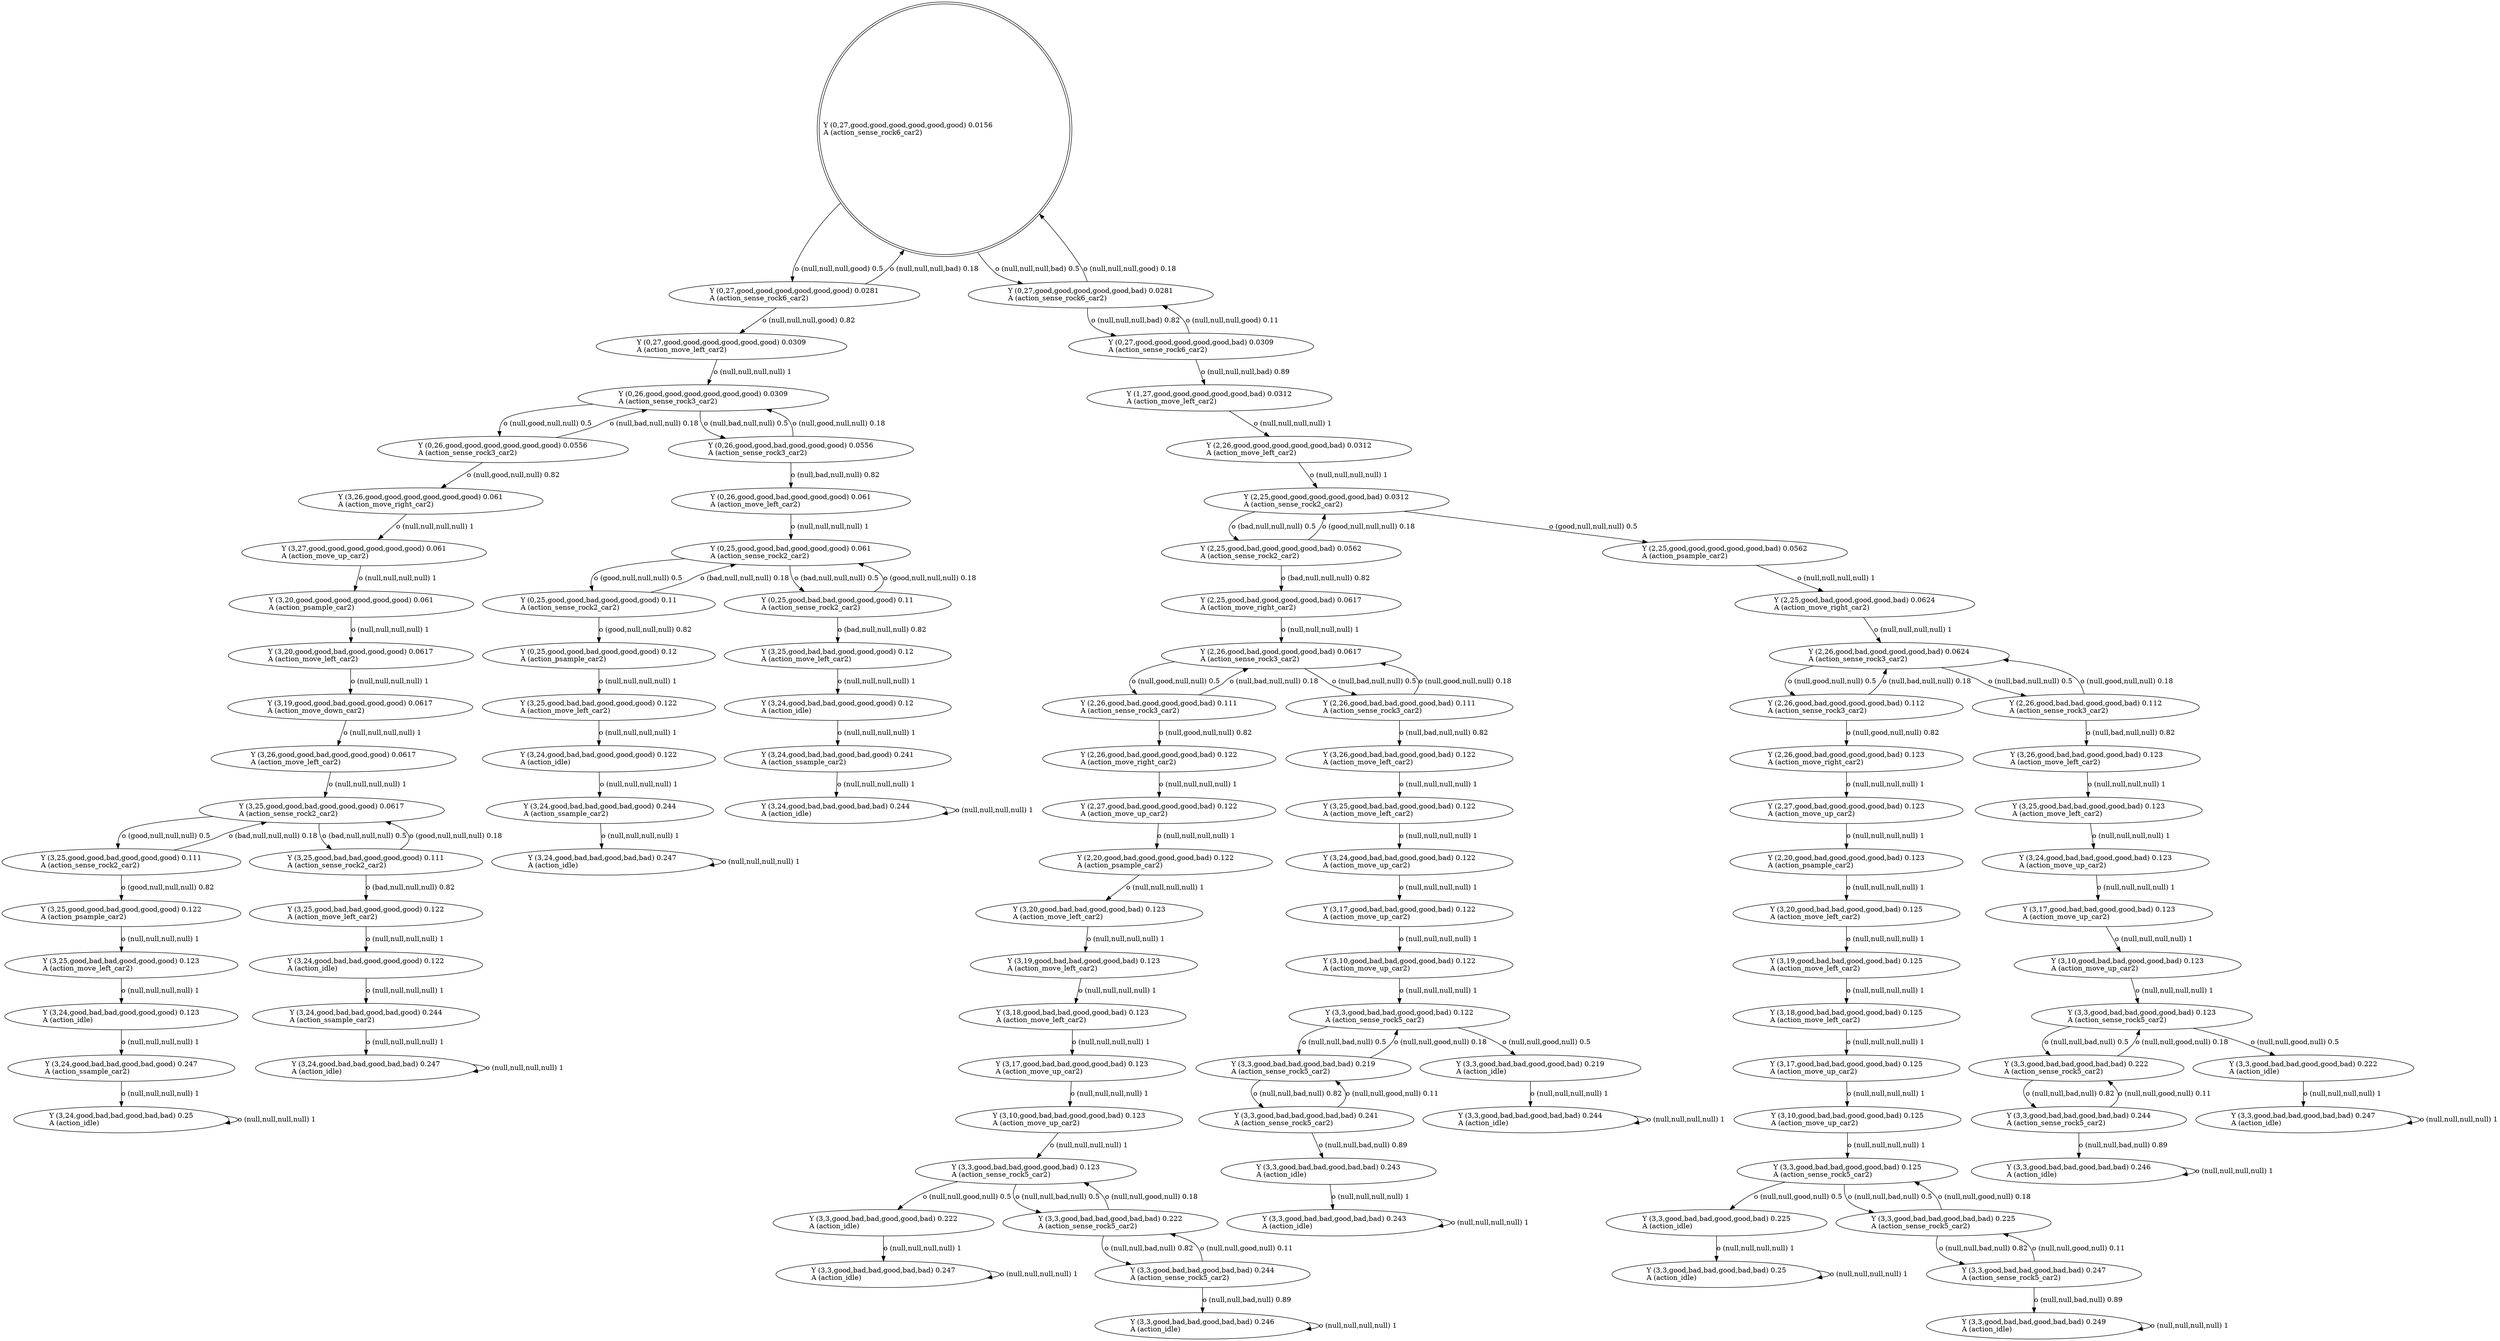 digraph "G" {
root [label="Y (0,27,good,good,good,good,good,good) 0.0156\lA (action_sense_rock6_car2)\l", labeljust="l", shape=doublecircle];
x0row223 [label="Y (3,24,good,bad,bad,good,bad,bad) 0.25\lA (action_idle)\l"];
x0row11 [label="Y (0,27,good,good,good,good,good,good) 0.0281\lA (action_sense_rock6_car2)\l"];
x0row12 [label="Y (0,27,good,good,good,good,good,bad) 0.0281\lA (action_sense_rock6_car2)\l"];
x0row112 [label="Y (3,20,good,good,good,good,good,good) 0.061\lA (action_psample_car2)\l"];
x0row125 [label="Y (3,20,good,good,bad,good,good,good) 0.0617\lA (action_move_left_car2)\l"];
x0row151 [label="Y (3,26,good,good,bad,good,good,good) 0.0617\lA (action_move_left_car2)\l"];
x0row161 [label="Y (3,25,good,good,bad,good,good,good) 0.0617\lA (action_sense_rock2_car2)\l"];
x0row185 [label="Y (3,25,good,good,bad,good,good,good) 0.122\lA (action_psample_car2)\l"];
x0row172 [label="Y (3,25,good,bad,bad,good,good,good) 0.123\lA (action_move_left_car2)\l"];
x0row173 [label="Y (3,25,good,good,bad,good,good,good) 0.111\lA (action_sense_rock2_car2)\l"];
x0row174 [label="Y (3,25,good,bad,bad,good,good,good) 0.111\lA (action_sense_rock2_car2)\l"];
x0row204 [label="Y (3,24,good,bad,bad,good,good,good) 0.123\lA (action_idle)\l"];
x0row213 [label="Y (3,24,good,bad,bad,good,bad,good) 0.247\lA (action_ssample_car2)\l"];
x0row779 [label="Y (3,26,good,bad,bad,good,good,bad) 0.123\lA (action_move_left_car2)\l"];
x0row792 [label="Y (3,25,good,bad,bad,good,good,bad) 0.123\lA (action_move_left_car2)\l"];
x0row802 [label="Y (3,24,good,bad,bad,good,good,bad) 0.123\lA (action_move_up_car2)\l"];
x0row813 [label="Y (3,17,good,bad,bad,good,good,bad) 0.123\lA (action_move_up_car2)\l"];
x0row306 [label="Y (0,25,good,good,bad,good,good,good) 0.11\lA (action_sense_rock2_car2)\l"];
x0row307 [label="Y (0,25,good,bad,bad,good,good,good) 0.11\lA (action_sense_rock2_car2)\l"];
x0row100 [label="Y (3,27,good,good,good,good,good,good) 0.061\lA (action_move_up_car2)\l"];
x0row23 [label="Y (0,27,good,good,good,good,good,good) 0.0309\lA (action_move_left_car2)\l"];
x0row26 [label="Y (0,26,good,good,good,good,good,good) 0.0309\lA (action_sense_rock3_car2)\l"];
x0row682 [label="Y (3,19,good,bad,bad,good,good,bad) 0.125\lA (action_move_left_car2)\l"];
x0row691 [label="Y (3,18,good,bad,bad,good,good,bad) 0.125\lA (action_move_left_car2)\l"];
x0row360 [label="Y (3,25,good,bad,bad,good,good,good) 0.122\lA (action_move_left_car2)\l"];
x0row992 [label="Y (3,20,good,bad,bad,good,good,bad) 0.123\lA (action_move_left_car2)\l"];
x0row873 [label="Y (3,3,good,bad,bad,good,bad,bad) 0.244\lA (action_sense_rock5_car2)\l"];
x0row1241 [label="Y (3,3,good,bad,bad,good,bad,bad) 0.241\lA (action_sense_rock5_car2)\l"];
x0row882 [label="Y (3,3,good,bad,bad,good,bad,bad) 0.246\lA (action_idle)\l"];
x0row901 [label="Y (2,25,good,bad,good,good,good,bad) 0.0617\lA (action_move_right_car2)\l"];
x0row1041 [label="Y (3,10,good,bad,bad,good,good,bad) 0.123\lA (action_move_up_car2)\l"];
x0row1052 [label="Y (3,3,good,bad,bad,good,good,bad) 0.123\lA (action_sense_rock5_car2)\l"];
x0row1252 [label="Y (3,3,good,bad,bad,good,bad,bad) 0.243\lA (action_idle)\l"];
x0row1256 [label="Y (3,3,good,bad,bad,good,bad,bad) 0.243\lA (action_idle)\l"];
x0row1142 [label="Y (3,25,good,bad,bad,good,good,bad) 0.122\lA (action_move_left_car2)\l"];
x0row1154 [label="Y (3,24,good,bad,bad,good,good,bad) 0.122\lA (action_move_up_car2)\l"];
x0row913 [label="Y (2,26,good,bad,good,good,good,bad) 0.0617\lA (action_sense_rock3_car2)\l"];
x0row1091 [label="Y (3,3,good,bad,bad,good,bad,bad) 0.244\lA (action_sense_rock5_car2)\l"];
x0row1017 [label="Y (3,18,good,bad,bad,good,good,bad) 0.123\lA (action_move_left_car2)\l"];
x0row1029 [label="Y (3,17,good,bad,bad,good,good,bad) 0.123\lA (action_move_up_car2)\l"];
x0row471 [label="Y (3,24,good,bad,bad,good,bad,good) 0.241\lA (action_ssample_car2)\l"];
x0row284 [label="Y (0,26,good,good,bad,good,good,good) 0.061\lA (action_move_left_car2)\l"];
x0row291 [label="Y (0,25,good,good,bad,good,good,good) 0.061\lA (action_sense_rock2_car2)\l"];
x0row236 [label="Y (3,25,good,bad,bad,good,good,good) 0.122\lA (action_move_left_car2)\l"];
x0row244 [label="Y (3,24,good,bad,bad,good,good,good) 0.122\lA (action_idle)\l"];
x0row254 [label="Y (3,24,good,bad,bad,good,bad,good) 0.244\lA (action_ssample_car2)\l"];
x0row266 [label="Y (3,24,good,bad,bad,good,bad,bad) 0.247\lA (action_idle)\l"];
x0row83 [label="Y (3,26,good,good,good,good,good,good) 0.061\lA (action_move_right_car2)\l"];
x0row41 [label="Y (0,26,good,good,good,good,good,good) 0.0556\lA (action_sense_rock3_car2)\l"];
x0row42 [label="Y (0,26,good,good,bad,good,good,good) 0.0556\lA (action_sense_rock3_car2)\l"];
x0row137 [label="Y (3,19,good,good,bad,good,good,good) 0.0617\lA (action_move_down_car2)\l"];
x0row1061 [label="Y (3,3,good,bad,bad,good,bad,bad) 0.247\lA (action_idle)\l"];
x0row1065 [label="Y (3,3,good,bad,bad,good,good,bad) 0.222\lA (action_idle)\l"];
x0row1066 [label="Y (3,3,good,bad,bad,good,bad,bad) 0.222\lA (action_sense_rock5_car2)\l"];
x0row510 [label="Y (0,27,good,good,good,good,good,bad) 0.0309\lA (action_sense_rock6_car2)\l"];
x0row522 [label="Y (1,27,good,good,good,good,good,bad) 0.0312\lA (action_move_left_car2)\l"];
x0row443 [label="Y (3,25,good,bad,bad,good,good,good) 0.12\lA (action_move_left_car2)\l"];
x0row459 [label="Y (3,24,good,bad,bad,good,good,good) 0.12\lA (action_idle)\l"];
x0row639 [label="Y (2,27,good,bad,good,good,good,bad) 0.123\lA (action_move_up_car2)\l"];
x0row650 [label="Y (2,20,good,bad,good,good,good,bad) 0.123\lA (action_psample_car2)\l"];
x0row955 [label="Y (2,27,good,bad,good,good,good,bad) 0.122\lA (action_move_up_car2)\l"];
x0row968 [label="Y (2,20,good,bad,good,good,good,bad) 0.122\lA (action_psample_car2)\l"];
x0row847 [label="Y (3,3,good,bad,bad,good,good,bad) 0.222\lA (action_idle)\l"];
x0row848 [label="Y (3,3,good,bad,bad,good,bad,bad) 0.222\lA (action_sense_rock5_car2)\l"];
x0row616 [label="Y (2,26,good,bad,good,good,good,bad) 0.112\lA (action_sense_rock3_car2)\l"];
x0row617 [label="Y (2,26,good,bad,bad,good,good,bad) 0.112\lA (action_sense_rock3_car2)\l"];
x0row629 [label="Y (2,26,good,bad,good,good,good,bad) 0.123\lA (action_move_right_car2)\l"];
x0row1006 [label="Y (3,19,good,bad,bad,good,good,bad) 0.123\lA (action_move_left_car2)\l"];
x0row602 [label="Y (2,26,good,bad,good,good,good,bad) 0.0624\lA (action_sense_rock3_car2)\l"];
x0row1203 [label="Y (3,3,good,bad,bad,good,bad,bad) 0.244\lA (action_idle)\l"];
x0row1209 [label="Y (3,3,good,bad,bad,good,good,bad) 0.219\lA (action_idle)\l"];
x0row1210 [label="Y (3,3,good,bad,bad,good,bad,bad) 0.219\lA (action_sense_rock5_car2)\l"];
x0row485 [label="Y (3,24,good,bad,bad,good,bad,bad) 0.244\lA (action_idle)\l"];
x0row701 [label="Y (3,17,good,bad,bad,good,good,bad) 0.125\lA (action_move_up_car2)\l"];
x0row711 [label="Y (3,10,good,bad,bad,good,good,bad) 0.125\lA (action_move_up_car2)\l"];
x0row720 [label="Y (3,3,good,bad,bad,good,good,bad) 0.125\lA (action_sense_rock5_car2)\l"];
x0row727 [label="Y (3,3,good,bad,bad,good,bad,bad) 0.25\lA (action_idle)\l"];
x0row729 [label="Y (3,3,good,bad,bad,good,good,bad) 0.225\lA (action_idle)\l"];
x0row730 [label="Y (3,3,good,bad,bad,good,bad,bad) 0.225\lA (action_sense_rock5_car2)\l"];
x0row749 [label="Y (3,3,good,bad,bad,good,bad,bad) 0.247\lA (action_sense_rock5_car2)\l"];
x0row756 [label="Y (3,3,good,bad,bad,good,bad,bad) 0.249\lA (action_idle)\l"];
x0row319 [label="Y (0,25,good,good,bad,good,good,good) 0.12\lA (action_psample_car2)\l"];
x0row1192 [label="Y (3,3,good,bad,bad,good,good,bad) 0.122\lA (action_sense_rock5_car2)\l"];
x0row574 [label="Y (2,25,good,bad,good,good,good,bad) 0.0624\lA (action_move_right_car2)\l"];
x0row575 [label="Y (2,25,good,good,good,good,good,bad) 0.0562\lA (action_psample_car2)\l"];
x0row576 [label="Y (2,25,good,bad,good,good,good,bad) 0.0562\lA (action_sense_rock2_car2)\l"];
x0row1127 [label="Y (3,26,good,bad,bad,good,good,bad) 0.122\lA (action_move_left_car2)\l"];
x0row1167 [label="Y (3,17,good,bad,bad,good,good,bad) 0.122\lA (action_move_up_car2)\l"];
x0row1179 [label="Y (3,10,good,bad,bad,good,good,bad) 0.122\lA (action_move_up_car2)\l"];
x0row544 [label="Y (2,26,good,good,good,good,good,bad) 0.0312\lA (action_move_left_car2)\l"];
x0row559 [label="Y (2,25,good,good,good,good,good,bad) 0.0312\lA (action_sense_rock2_car2)\l"];
x0row1100 [label="Y (3,3,good,bad,bad,good,bad,bad) 0.246\lA (action_idle)\l"];
x0row930 [label="Y (2,26,good,bad,good,good,good,bad) 0.111\lA (action_sense_rock3_car2)\l"];
x0row931 [label="Y (2,26,good,bad,bad,good,good,bad) 0.111\lA (action_sense_rock3_car2)\l"];
x0row945 [label="Y (2,26,good,bad,good,good,good,bad) 0.122\lA (action_move_right_car2)\l"];
x0row823 [label="Y (3,10,good,bad,bad,good,good,bad) 0.123\lA (action_move_up_car2)\l"];
x0row834 [label="Y (3,3,good,bad,bad,good,good,bad) 0.123\lA (action_sense_rock5_car2)\l"];
x0row843 [label="Y (3,3,good,bad,bad,good,bad,bad) 0.247\lA (action_idle)\l"];
x0row670 [label="Y (3,20,good,bad,bad,good,good,bad) 0.125\lA (action_move_left_car2)\l"];
x0row374 [label="Y (3,24,good,bad,bad,good,good,good) 0.122\lA (action_idle)\l"];
x0row384 [label="Y (3,24,good,bad,bad,good,bad,good) 0.244\lA (action_ssample_car2)\l"];
x0row396 [label="Y (3,24,good,bad,bad,good,bad,bad) 0.247\lA (action_idle)\l"];
root -> x0row11  [key=0, label="o (null,null,null,good) 0.5\l"];
root -> x0row12  [key=0, label="o (null,null,null,bad) 0.5\l"];
x0row223 -> x0row223  [key=0, label="o (null,null,null,null) 1\l"];
x0row11 -> x0row23  [key=0, label="o (null,null,null,good) 0.82\l"];
x0row11 -> root  [key=0, label="o (null,null,null,bad) 0.18\l"];
x0row12 -> root  [key=0, label="o (null,null,null,good) 0.18\l"];
x0row12 -> x0row510  [key=0, label="o (null,null,null,bad) 0.82\l"];
x0row112 -> x0row125  [key=0, label="o (null,null,null,null) 1\l"];
x0row125 -> x0row137  [key=0, label="o (null,null,null,null) 1\l"];
x0row151 -> x0row161  [key=0, label="o (null,null,null,null) 1\l"];
x0row161 -> x0row173  [key=0, label="o (good,null,null,null) 0.5\l"];
x0row161 -> x0row174  [key=0, label="o (bad,null,null,null) 0.5\l"];
x0row185 -> x0row172  [key=0, label="o (null,null,null,null) 1\l"];
x0row172 -> x0row204  [key=0, label="o (null,null,null,null) 1\l"];
x0row173 -> x0row185  [key=0, label="o (good,null,null,null) 0.82\l"];
x0row173 -> x0row161  [key=0, label="o (bad,null,null,null) 0.18\l"];
x0row174 -> x0row161  [key=0, label="o (good,null,null,null) 0.18\l"];
x0row174 -> x0row236  [key=0, label="o (bad,null,null,null) 0.82\l"];
x0row204 -> x0row213  [key=0, label="o (null,null,null,null) 1\l"];
x0row213 -> x0row223  [key=0, label="o (null,null,null,null) 1\l"];
x0row779 -> x0row792  [key=0, label="o (null,null,null,null) 1\l"];
x0row792 -> x0row802  [key=0, label="o (null,null,null,null) 1\l"];
x0row802 -> x0row813  [key=0, label="o (null,null,null,null) 1\l"];
x0row813 -> x0row823  [key=0, label="o (null,null,null,null) 1\l"];
x0row306 -> x0row319  [key=0, label="o (good,null,null,null) 0.82\l"];
x0row306 -> x0row291  [key=0, label="o (bad,null,null,null) 0.18\l"];
x0row307 -> x0row291  [key=0, label="o (good,null,null,null) 0.18\l"];
x0row307 -> x0row443  [key=0, label="o (bad,null,null,null) 0.82\l"];
x0row100 -> x0row112  [key=0, label="o (null,null,null,null) 1\l"];
x0row23 -> x0row26  [key=0, label="o (null,null,null,null) 1\l"];
x0row26 -> x0row41  [key=0, label="o (null,good,null,null) 0.5\l"];
x0row26 -> x0row42  [key=0, label="o (null,bad,null,null) 0.5\l"];
x0row682 -> x0row691  [key=0, label="o (null,null,null,null) 1\l"];
x0row691 -> x0row701  [key=0, label="o (null,null,null,null) 1\l"];
x0row360 -> x0row374  [key=0, label="o (null,null,null,null) 1\l"];
x0row992 -> x0row1006  [key=0, label="o (null,null,null,null) 1\l"];
x0row873 -> x0row848  [key=0, label="o (null,null,good,null) 0.11\l"];
x0row873 -> x0row882  [key=0, label="o (null,null,bad,null) 0.89\l"];
x0row1241 -> x0row1210  [key=0, label="o (null,null,good,null) 0.11\l"];
x0row1241 -> x0row1252  [key=0, label="o (null,null,bad,null) 0.89\l"];
x0row882 -> x0row882  [key=0, label="o (null,null,null,null) 1\l"];
x0row901 -> x0row913  [key=0, label="o (null,null,null,null) 1\l"];
x0row1041 -> x0row1052  [key=0, label="o (null,null,null,null) 1\l"];
x0row1052 -> x0row1065  [key=0, label="o (null,null,good,null) 0.5\l"];
x0row1052 -> x0row1066  [key=0, label="o (null,null,bad,null) 0.5\l"];
x0row1252 -> x0row1256  [key=0, label="o (null,null,null,null) 1\l"];
x0row1256 -> x0row1256  [key=0, label="o (null,null,null,null) 1\l"];
x0row1142 -> x0row1154  [key=0, label="o (null,null,null,null) 1\l"];
x0row1154 -> x0row1167  [key=0, label="o (null,null,null,null) 1\l"];
x0row913 -> x0row930  [key=0, label="o (null,good,null,null) 0.5\l"];
x0row913 -> x0row931  [key=0, label="o (null,bad,null,null) 0.5\l"];
x0row1091 -> x0row1066  [key=0, label="o (null,null,good,null) 0.11\l"];
x0row1091 -> x0row1100  [key=0, label="o (null,null,bad,null) 0.89\l"];
x0row1017 -> x0row1029  [key=0, label="o (null,null,null,null) 1\l"];
x0row1029 -> x0row1041  [key=0, label="o (null,null,null,null) 1\l"];
x0row471 -> x0row485  [key=0, label="o (null,null,null,null) 1\l"];
x0row284 -> x0row291  [key=0, label="o (null,null,null,null) 1\l"];
x0row291 -> x0row306  [key=0, label="o (good,null,null,null) 0.5\l"];
x0row291 -> x0row307  [key=0, label="o (bad,null,null,null) 0.5\l"];
x0row236 -> x0row244  [key=0, label="o (null,null,null,null) 1\l"];
x0row244 -> x0row254  [key=0, label="o (null,null,null,null) 1\l"];
x0row254 -> x0row266  [key=0, label="o (null,null,null,null) 1\l"];
x0row266 -> x0row266  [key=0, label="o (null,null,null,null) 1\l"];
x0row83 -> x0row100  [key=0, label="o (null,null,null,null) 1\l"];
x0row41 -> x0row26  [key=0, label="o (null,bad,null,null) 0.18\l"];
x0row41 -> x0row83  [key=0, label="o (null,good,null,null) 0.82\l"];
x0row42 -> x0row26  [key=0, label="o (null,good,null,null) 0.18\l"];
x0row42 -> x0row284  [key=0, label="o (null,bad,null,null) 0.82\l"];
x0row137 -> x0row151  [key=0, label="o (null,null,null,null) 1\l"];
x0row1061 -> x0row1061  [key=0, label="o (null,null,null,null) 1\l"];
x0row1065 -> x0row1061  [key=0, label="o (null,null,null,null) 1\l"];
x0row1066 -> x0row1052  [key=0, label="o (null,null,good,null) 0.18\l"];
x0row1066 -> x0row1091  [key=0, label="o (null,null,bad,null) 0.82\l"];
x0row510 -> x0row12  [key=0, label="o (null,null,null,good) 0.11\l"];
x0row510 -> x0row522  [key=0, label="o (null,null,null,bad) 0.89\l"];
x0row522 -> x0row544  [key=0, label="o (null,null,null,null) 1\l"];
x0row443 -> x0row459  [key=0, label="o (null,null,null,null) 1\l"];
x0row459 -> x0row471  [key=0, label="o (null,null,null,null) 1\l"];
x0row639 -> x0row650  [key=0, label="o (null,null,null,null) 1\l"];
x0row650 -> x0row670  [key=0, label="o (null,null,null,null) 1\l"];
x0row955 -> x0row968  [key=0, label="o (null,null,null,null) 1\l"];
x0row968 -> x0row992  [key=0, label="o (null,null,null,null) 1\l"];
x0row847 -> x0row843  [key=0, label="o (null,null,null,null) 1\l"];
x0row848 -> x0row834  [key=0, label="o (null,null,good,null) 0.18\l"];
x0row848 -> x0row873  [key=0, label="o (null,null,bad,null) 0.82\l"];
x0row616 -> x0row629  [key=0, label="o (null,good,null,null) 0.82\l"];
x0row616 -> x0row602  [key=0, label="o (null,bad,null,null) 0.18\l"];
x0row617 -> x0row602  [key=0, label="o (null,good,null,null) 0.18\l"];
x0row617 -> x0row779  [key=0, label="o (null,bad,null,null) 0.82\l"];
x0row629 -> x0row639  [key=0, label="o (null,null,null,null) 1\l"];
x0row1006 -> x0row1017  [key=0, label="o (null,null,null,null) 1\l"];
x0row602 -> x0row616  [key=0, label="o (null,good,null,null) 0.5\l"];
x0row602 -> x0row617  [key=0, label="o (null,bad,null,null) 0.5\l"];
x0row1203 -> x0row1203  [key=0, label="o (null,null,null,null) 1\l"];
x0row1209 -> x0row1203  [key=0, label="o (null,null,null,null) 1\l"];
x0row1210 -> x0row1192  [key=0, label="o (null,null,good,null) 0.18\l"];
x0row1210 -> x0row1241  [key=0, label="o (null,null,bad,null) 0.82\l"];
x0row485 -> x0row485  [key=0, label="o (null,null,null,null) 1\l"];
x0row701 -> x0row711  [key=0, label="o (null,null,null,null) 1\l"];
x0row711 -> x0row720  [key=0, label="o (null,null,null,null) 1\l"];
x0row720 -> x0row729  [key=0, label="o (null,null,good,null) 0.5\l"];
x0row720 -> x0row730  [key=0, label="o (null,null,bad,null) 0.5\l"];
x0row727 -> x0row727  [key=0, label="o (null,null,null,null) 1\l"];
x0row729 -> x0row727  [key=0, label="o (null,null,null,null) 1\l"];
x0row730 -> x0row720  [key=0, label="o (null,null,good,null) 0.18\l"];
x0row730 -> x0row749  [key=0, label="o (null,null,bad,null) 0.82\l"];
x0row749 -> x0row730  [key=0, label="o (null,null,good,null) 0.11\l"];
x0row749 -> x0row756  [key=0, label="o (null,null,bad,null) 0.89\l"];
x0row756 -> x0row756  [key=0, label="o (null,null,null,null) 1\l"];
x0row319 -> x0row360  [key=0, label="o (null,null,null,null) 1\l"];
x0row1192 -> x0row1209  [key=0, label="o (null,null,good,null) 0.5\l"];
x0row1192 -> x0row1210  [key=0, label="o (null,null,bad,null) 0.5\l"];
x0row574 -> x0row602  [key=0, label="o (null,null,null,null) 1\l"];
x0row575 -> x0row574  [key=0, label="o (null,null,null,null) 1\l"];
x0row576 -> x0row559  [key=0, label="o (good,null,null,null) 0.18\l"];
x0row576 -> x0row901  [key=0, label="o (bad,null,null,null) 0.82\l"];
x0row1127 -> x0row1142  [key=0, label="o (null,null,null,null) 1\l"];
x0row1167 -> x0row1179  [key=0, label="o (null,null,null,null) 1\l"];
x0row1179 -> x0row1192  [key=0, label="o (null,null,null,null) 1\l"];
x0row544 -> x0row559  [key=0, label="o (null,null,null,null) 1\l"];
x0row559 -> x0row575  [key=0, label="o (good,null,null,null) 0.5\l"];
x0row559 -> x0row576  [key=0, label="o (bad,null,null,null) 0.5\l"];
x0row1100 -> x0row1100  [key=0, label="o (null,null,null,null) 1\l"];
x0row930 -> x0row945  [key=0, label="o (null,good,null,null) 0.82\l"];
x0row930 -> x0row913  [key=0, label="o (null,bad,null,null) 0.18\l"];
x0row931 -> x0row913  [key=0, label="o (null,good,null,null) 0.18\l"];
x0row931 -> x0row1127  [key=0, label="o (null,bad,null,null) 0.82\l"];
x0row945 -> x0row955  [key=0, label="o (null,null,null,null) 1\l"];
x0row823 -> x0row834  [key=0, label="o (null,null,null,null) 1\l"];
x0row834 -> x0row847  [key=0, label="o (null,null,good,null) 0.5\l"];
x0row834 -> x0row848  [key=0, label="o (null,null,bad,null) 0.5\l"];
x0row843 -> x0row843  [key=0, label="o (null,null,null,null) 1\l"];
x0row670 -> x0row682  [key=0, label="o (null,null,null,null) 1\l"];
x0row374 -> x0row384  [key=0, label="o (null,null,null,null) 1\l"];
x0row384 -> x0row396  [key=0, label="o (null,null,null,null) 1\l"];
x0row396 -> x0row396  [key=0, label="o (null,null,null,null) 1\l"];
}
